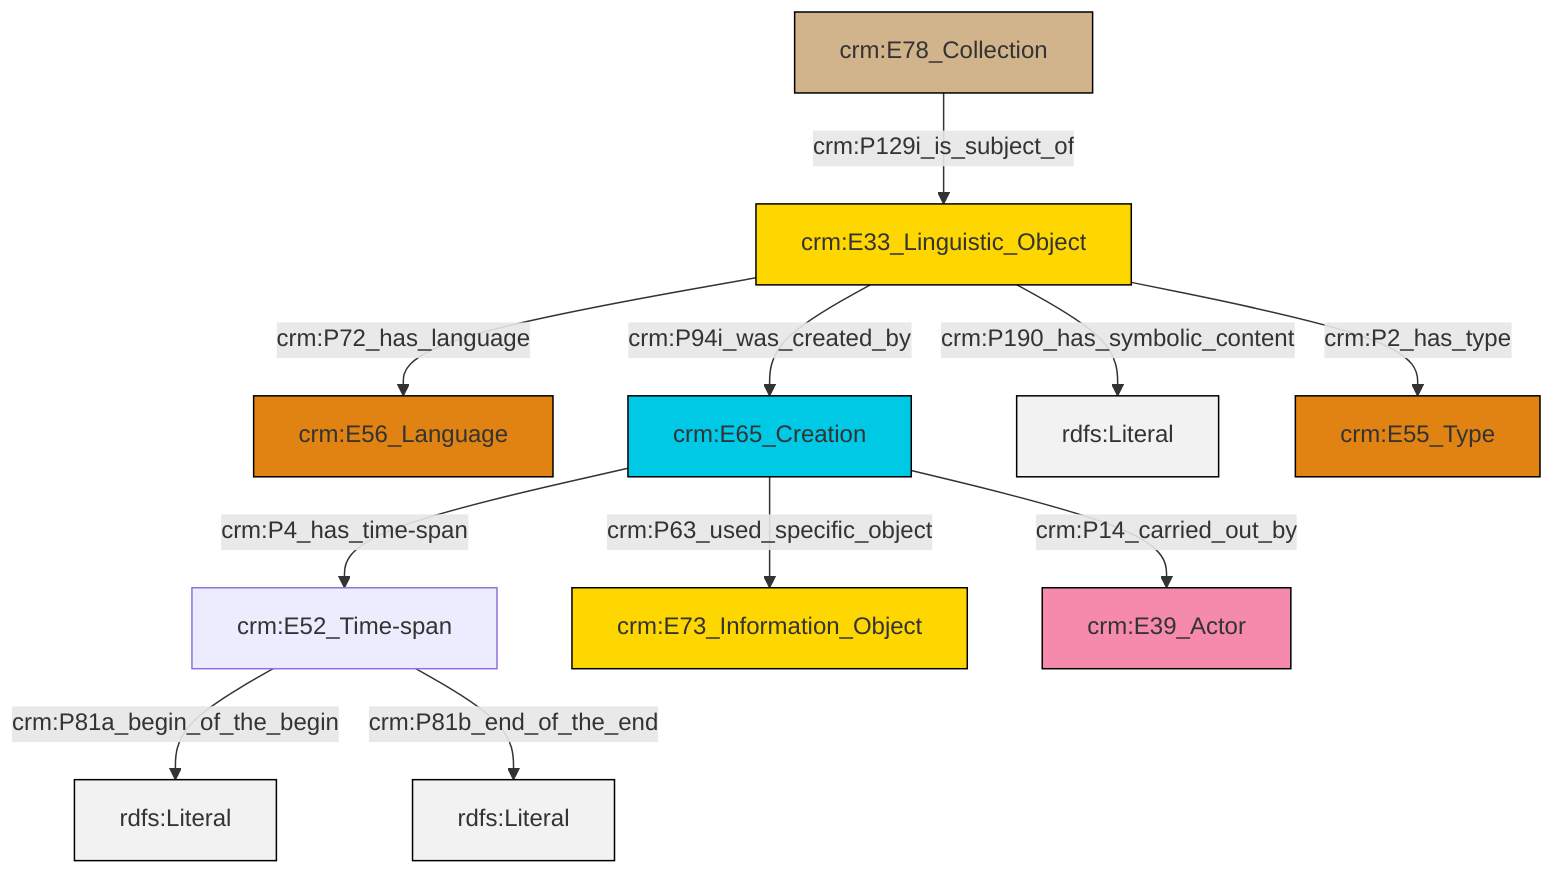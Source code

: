 graph TD
classDef Literal fill:#f2f2f2,stroke:#000000;
classDef CRM_Entity fill:#FFFFFF,stroke:#000000;
classDef Temporal_Entity fill:#00C9E6, stroke:#000000;
classDef Type fill:#E18312, stroke:#000000;
classDef Time-Span fill:#2C9C91, stroke:#000000;
classDef Appellation fill:#FFEB7F, stroke:#000000;
classDef Place fill:#008836, stroke:#000000;
classDef Persistent_Item fill:#B266B2, stroke:#000000;
classDef Conceptual_Object fill:#FFD700, stroke:#000000;
classDef Physical_Thing fill:#D2B48C, stroke:#000000;
classDef Actor fill:#f58aad, stroke:#000000;
classDef PC_Classes fill:#4ce600, stroke:#000000;
classDef Multi fill:#cccccc,stroke:#000000;

0["crm:E33_Linguistic_Object"]:::Conceptual_Object -->|crm:P72_has_language| 2["crm:E56_Language"]:::Type
3["crm:E65_Creation"]:::Temporal_Entity -->|crm:P63_used_specific_object| 7["crm:E73_Information_Object"]:::Conceptual_Object
5["crm:E52_Time-span"]:::Default -->|crm:P81a_begin_of_the_begin| 8[rdfs:Literal]:::Literal
0["crm:E33_Linguistic_Object"]:::Conceptual_Object -->|crm:P190_has_symbolic_content| 9[rdfs:Literal]:::Literal
0["crm:E33_Linguistic_Object"]:::Conceptual_Object -->|crm:P2_has_type| 10["crm:E55_Type"]:::Type
3["crm:E65_Creation"]:::Temporal_Entity -->|crm:P4_has_time-span| 5["crm:E52_Time-span"]:::Default
14["crm:E78_Collection"]:::Physical_Thing -->|crm:P129i_is_subject_of| 0["crm:E33_Linguistic_Object"]:::Conceptual_Object
3["crm:E65_Creation"]:::Temporal_Entity -->|crm:P14_carried_out_by| 11["crm:E39_Actor"]:::Actor
5["crm:E52_Time-span"]:::Default -->|crm:P81b_end_of_the_end| 17[rdfs:Literal]:::Literal
0["crm:E33_Linguistic_Object"]:::Conceptual_Object -->|crm:P94i_was_created_by| 3["crm:E65_Creation"]:::Temporal_Entity